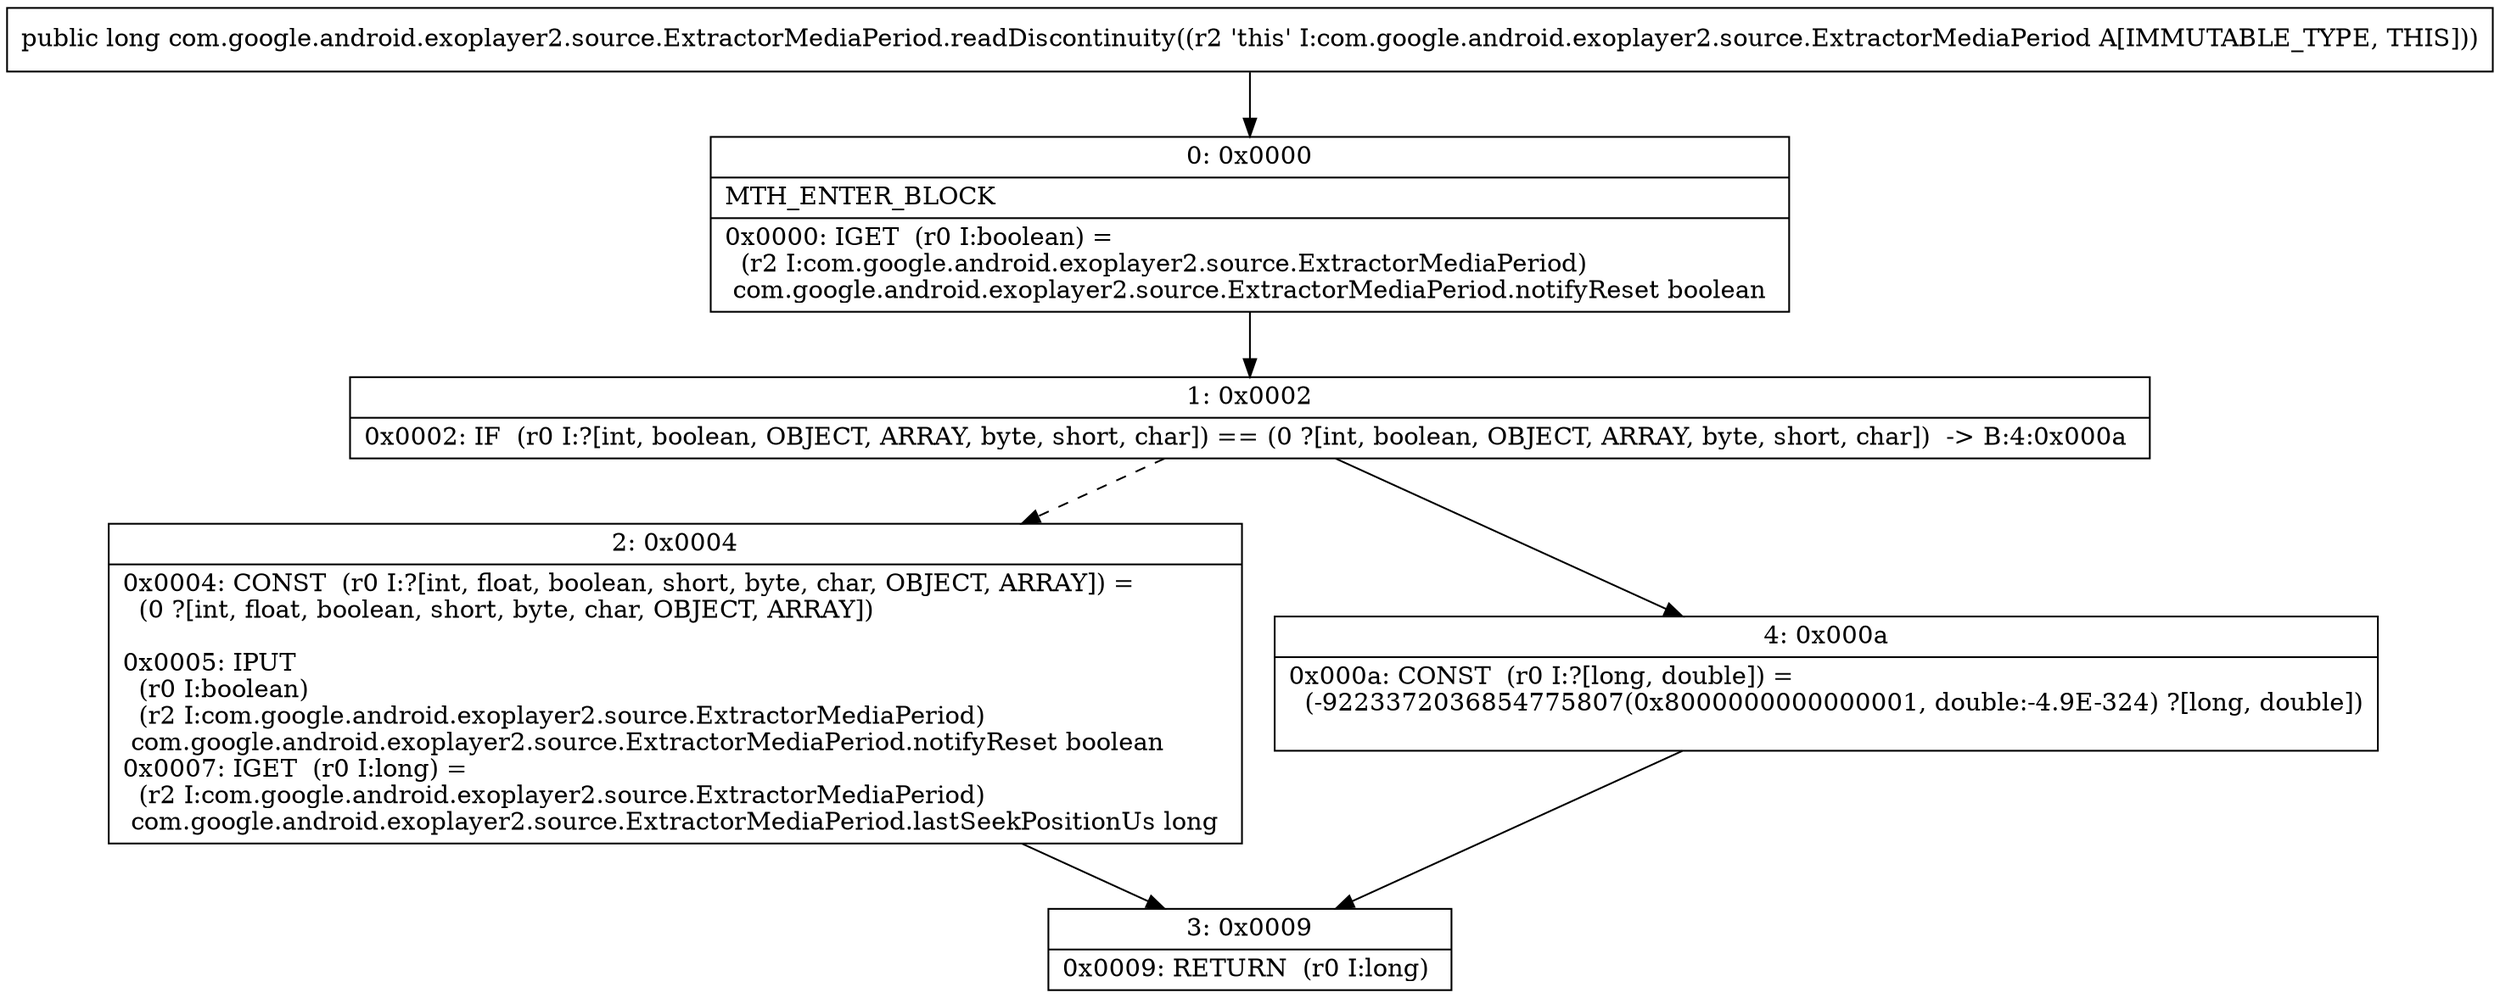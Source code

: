 digraph "CFG forcom.google.android.exoplayer2.source.ExtractorMediaPeriod.readDiscontinuity()J" {
Node_0 [shape=record,label="{0\:\ 0x0000|MTH_ENTER_BLOCK\l|0x0000: IGET  (r0 I:boolean) = \l  (r2 I:com.google.android.exoplayer2.source.ExtractorMediaPeriod)\l com.google.android.exoplayer2.source.ExtractorMediaPeriod.notifyReset boolean \l}"];
Node_1 [shape=record,label="{1\:\ 0x0002|0x0002: IF  (r0 I:?[int, boolean, OBJECT, ARRAY, byte, short, char]) == (0 ?[int, boolean, OBJECT, ARRAY, byte, short, char])  \-\> B:4:0x000a \l}"];
Node_2 [shape=record,label="{2\:\ 0x0004|0x0004: CONST  (r0 I:?[int, float, boolean, short, byte, char, OBJECT, ARRAY]) = \l  (0 ?[int, float, boolean, short, byte, char, OBJECT, ARRAY])\l \l0x0005: IPUT  \l  (r0 I:boolean)\l  (r2 I:com.google.android.exoplayer2.source.ExtractorMediaPeriod)\l com.google.android.exoplayer2.source.ExtractorMediaPeriod.notifyReset boolean \l0x0007: IGET  (r0 I:long) = \l  (r2 I:com.google.android.exoplayer2.source.ExtractorMediaPeriod)\l com.google.android.exoplayer2.source.ExtractorMediaPeriod.lastSeekPositionUs long \l}"];
Node_3 [shape=record,label="{3\:\ 0x0009|0x0009: RETURN  (r0 I:long) \l}"];
Node_4 [shape=record,label="{4\:\ 0x000a|0x000a: CONST  (r0 I:?[long, double]) = \l  (\-9223372036854775807(0x8000000000000001, double:\-4.9E\-324) ?[long, double])\l \l}"];
MethodNode[shape=record,label="{public long com.google.android.exoplayer2.source.ExtractorMediaPeriod.readDiscontinuity((r2 'this' I:com.google.android.exoplayer2.source.ExtractorMediaPeriod A[IMMUTABLE_TYPE, THIS])) }"];
MethodNode -> Node_0;
Node_0 -> Node_1;
Node_1 -> Node_2[style=dashed];
Node_1 -> Node_4;
Node_2 -> Node_3;
Node_4 -> Node_3;
}

